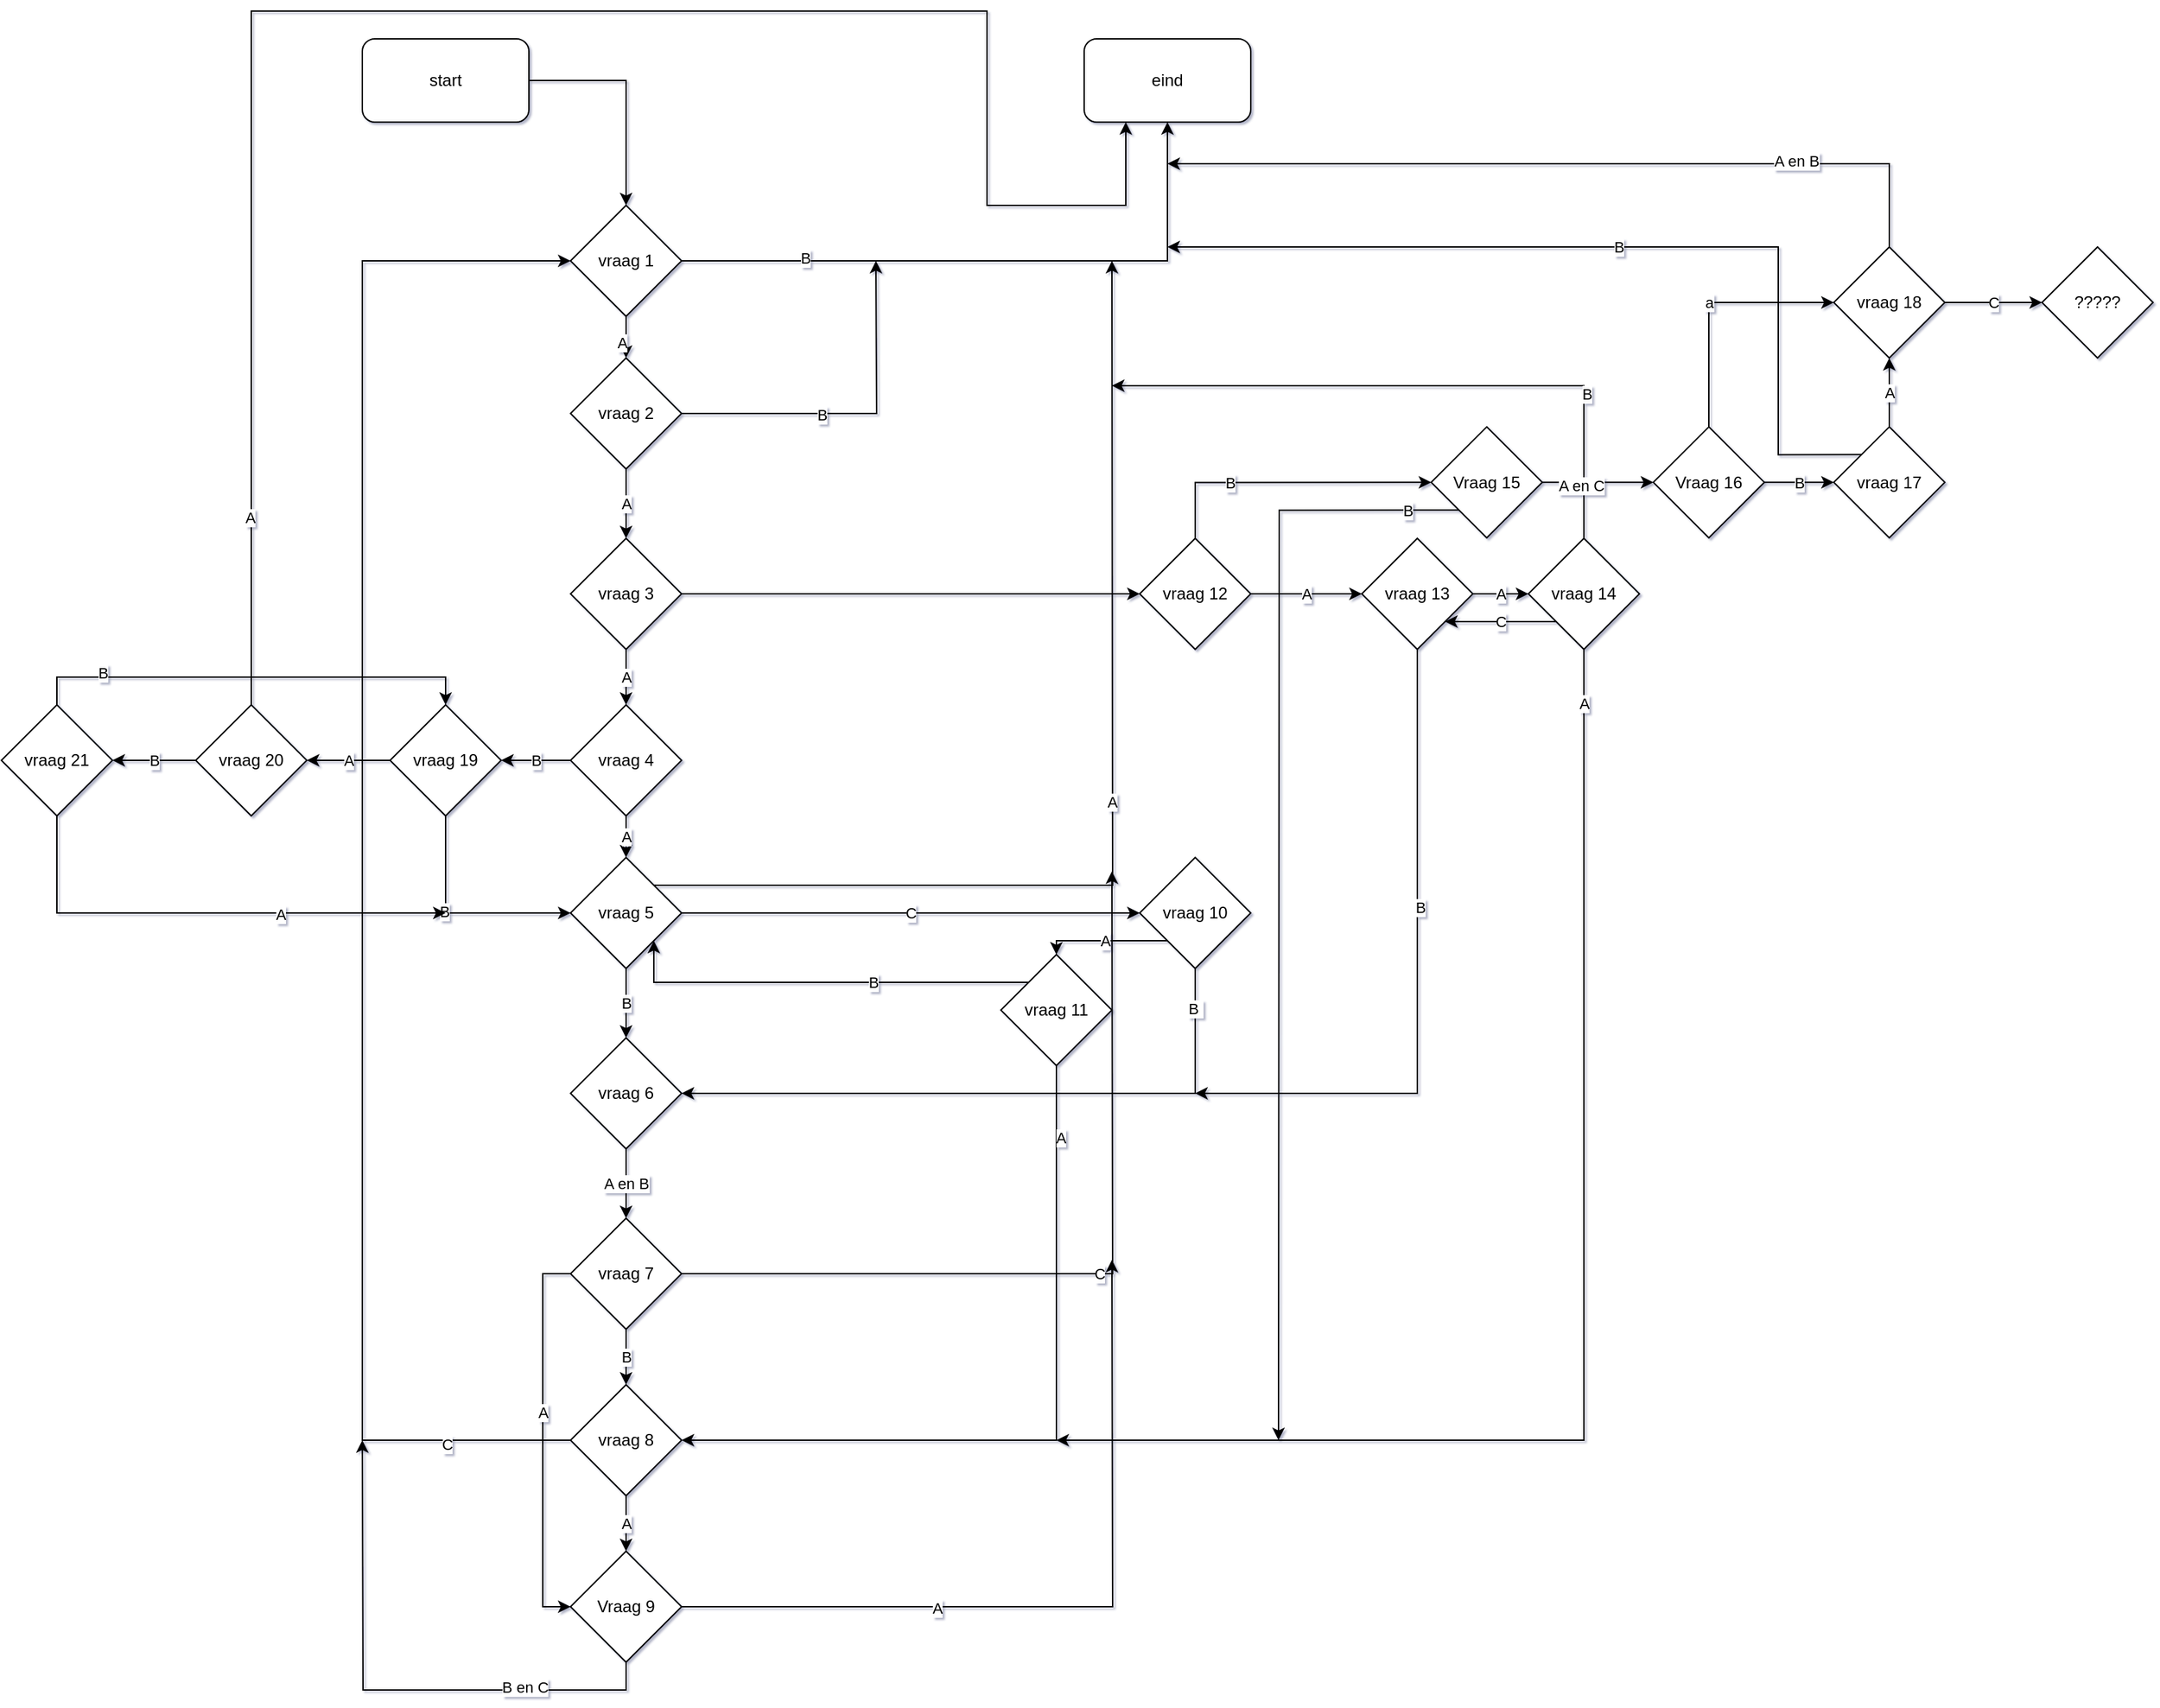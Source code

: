 <mxfile version="15.4.0" type="device"><diagram id="C5RBs43oDa-KdzZeNtuy" name="Page-1"><mxGraphModel dx="1609" dy="535" grid="1" gridSize="10" guides="1" tooltips="1" connect="1" arrows="1" fold="1" page="1" pageScale="1" pageWidth="827" pageHeight="1169" background="none" math="0" shadow="1"><root><mxCell id="WIyWlLk6GJQsqaUBKTNV-0"/><mxCell id="WIyWlLk6GJQsqaUBKTNV-1" parent="WIyWlLk6GJQsqaUBKTNV-0"/><mxCell id="klIayQuB5zYdszPpS-is-5" style="edgeStyle=orthogonalEdgeStyle;rounded=0;orthogonalLoop=1;jettySize=auto;html=1;" parent="WIyWlLk6GJQsqaUBKTNV-1" source="klIayQuB5zYdszPpS-is-2" target="klIayQuB5zYdszPpS-is-3" edge="1"><mxGeometry relative="1" as="geometry"/></mxCell><mxCell id="klIayQuB5zYdszPpS-is-14" value="A" style="edgeLabel;html=1;align=center;verticalAlign=middle;resizable=0;points=[];" parent="klIayQuB5zYdszPpS-is-5" vertex="1" connectable="0"><mxGeometry x="-0.258" y="-3" relative="1" as="geometry"><mxPoint as="offset"/></mxGeometry></mxCell><mxCell id="klIayQuB5zYdszPpS-is-13" style="edgeStyle=orthogonalEdgeStyle;rounded=0;orthogonalLoop=1;jettySize=auto;html=1;entryX=0.5;entryY=1;entryDx=0;entryDy=0;" parent="WIyWlLk6GJQsqaUBKTNV-1" source="klIayQuB5zYdszPpS-is-2" target="klIayQuB5zYdszPpS-is-12" edge="1"><mxGeometry relative="1" as="geometry"><mxPoint x="730" y="200" as="targetPoint"/></mxGeometry></mxCell><mxCell id="klIayQuB5zYdszPpS-is-15" value="B" style="edgeLabel;html=1;align=center;verticalAlign=middle;resizable=0;points=[];" parent="klIayQuB5zYdszPpS-is-13" vertex="1" connectable="0"><mxGeometry x="-0.611" y="2" relative="1" as="geometry"><mxPoint x="1" as="offset"/></mxGeometry></mxCell><mxCell id="klIayQuB5zYdszPpS-is-2" value="vraag 1" style="rhombus;whiteSpace=wrap;html=1;" parent="WIyWlLk6GJQsqaUBKTNV-1" vertex="1"><mxGeometry x="310" y="160" width="80" height="80" as="geometry"/></mxCell><mxCell id="klIayQuB5zYdszPpS-is-17" value="A" style="edgeStyle=orthogonalEdgeStyle;rounded=0;orthogonalLoop=1;jettySize=auto;html=1;exitX=0.5;exitY=1;exitDx=0;exitDy=0;entryX=0.5;entryY=0;entryDx=0;entryDy=0;" parent="WIyWlLk6GJQsqaUBKTNV-1" source="klIayQuB5zYdszPpS-is-3" target="klIayQuB5zYdszPpS-is-16" edge="1"><mxGeometry relative="1" as="geometry"/></mxCell><mxCell id="klIayQuB5zYdszPpS-is-26" style="edgeStyle=orthogonalEdgeStyle;rounded=0;orthogonalLoop=1;jettySize=auto;html=1;exitX=1;exitY=0.5;exitDx=0;exitDy=0;" parent="WIyWlLk6GJQsqaUBKTNV-1" source="klIayQuB5zYdszPpS-is-3" edge="1"><mxGeometry relative="1" as="geometry"><mxPoint x="530" y="200" as="targetPoint"/></mxGeometry></mxCell><mxCell id="klIayQuB5zYdszPpS-is-27" value="B" style="edgeLabel;html=1;align=center;verticalAlign=middle;resizable=0;points=[];" parent="klIayQuB5zYdszPpS-is-26" vertex="1" connectable="0"><mxGeometry x="-0.205" y="-1" relative="1" as="geometry"><mxPoint x="1" as="offset"/></mxGeometry></mxCell><mxCell id="klIayQuB5zYdszPpS-is-3" value="vraag 2" style="rhombus;whiteSpace=wrap;html=1;" parent="WIyWlLk6GJQsqaUBKTNV-1" vertex="1"><mxGeometry x="310" y="270" width="80" height="80" as="geometry"/></mxCell><mxCell id="klIayQuB5zYdszPpS-is-11" style="edgeStyle=orthogonalEdgeStyle;rounded=0;orthogonalLoop=1;jettySize=auto;html=1;entryX=0.5;entryY=0;entryDx=0;entryDy=0;" parent="WIyWlLk6GJQsqaUBKTNV-1" source="klIayQuB5zYdszPpS-is-10" target="klIayQuB5zYdszPpS-is-2" edge="1"><mxGeometry relative="1" as="geometry"><mxPoint x="360" y="70" as="targetPoint"/></mxGeometry></mxCell><mxCell id="klIayQuB5zYdszPpS-is-10" value="start" style="rounded=1;whiteSpace=wrap;html=1;" parent="WIyWlLk6GJQsqaUBKTNV-1" vertex="1"><mxGeometry x="160" y="40" width="120" height="60" as="geometry"/></mxCell><mxCell id="klIayQuB5zYdszPpS-is-12" value="eind" style="rounded=1;whiteSpace=wrap;html=1;" parent="WIyWlLk6GJQsqaUBKTNV-1" vertex="1"><mxGeometry x="680" y="40" width="120" height="60" as="geometry"/></mxCell><mxCell id="klIayQuB5zYdszPpS-is-22" value="A" style="edgeStyle=orthogonalEdgeStyle;rounded=0;orthogonalLoop=1;jettySize=auto;html=1;exitX=0.5;exitY=1;exitDx=0;exitDy=0;entryX=0.5;entryY=0;entryDx=0;entryDy=0;" parent="WIyWlLk6GJQsqaUBKTNV-1" source="klIayQuB5zYdszPpS-is-16" target="klIayQuB5zYdszPpS-is-21" edge="1"><mxGeometry relative="1" as="geometry"/></mxCell><mxCell id="klIayQuB5zYdszPpS-is-38" style="edgeStyle=orthogonalEdgeStyle;rounded=0;orthogonalLoop=1;jettySize=auto;html=1;exitX=1;exitY=0.5;exitDx=0;exitDy=0;" parent="WIyWlLk6GJQsqaUBKTNV-1" source="klIayQuB5zYdszPpS-is-16" target="klIayQuB5zYdszPpS-is-23" edge="1"><mxGeometry relative="1" as="geometry"/></mxCell><mxCell id="klIayQuB5zYdszPpS-is-16" value="vraag 3" style="rhombus;whiteSpace=wrap;html=1;" parent="WIyWlLk6GJQsqaUBKTNV-1" vertex="1"><mxGeometry x="310" y="400" width="80" height="80" as="geometry"/></mxCell><mxCell id="klIayQuB5zYdszPpS-is-32" value="A" style="edgeStyle=orthogonalEdgeStyle;rounded=0;orthogonalLoop=1;jettySize=auto;html=1;exitX=0.5;exitY=1;exitDx=0;exitDy=0;entryX=0.5;entryY=0;entryDx=0;entryDy=0;" parent="WIyWlLk6GJQsqaUBKTNV-1" source="klIayQuB5zYdszPpS-is-21" target="klIayQuB5zYdszPpS-is-31" edge="1"><mxGeometry relative="1" as="geometry"/></mxCell><mxCell id="xUyOjQVovjpnoQIMn6BD-15" value="B" style="edgeStyle=orthogonalEdgeStyle;rounded=0;orthogonalLoop=1;jettySize=auto;html=1;entryX=1;entryY=0.5;entryDx=0;entryDy=0;" edge="1" parent="WIyWlLk6GJQsqaUBKTNV-1" source="klIayQuB5zYdszPpS-is-21" target="xUyOjQVovjpnoQIMn6BD-14"><mxGeometry relative="1" as="geometry"/></mxCell><mxCell id="klIayQuB5zYdszPpS-is-21" value="vraag 4" style="rhombus;whiteSpace=wrap;html=1;" parent="WIyWlLk6GJQsqaUBKTNV-1" vertex="1"><mxGeometry x="310" y="520" width="80" height="80" as="geometry"/></mxCell><mxCell id="klIayQuB5zYdszPpS-is-67" value="A" style="edgeStyle=orthogonalEdgeStyle;rounded=0;orthogonalLoop=1;jettySize=auto;html=1;exitX=1;exitY=0.5;exitDx=0;exitDy=0;" parent="WIyWlLk6GJQsqaUBKTNV-1" source="klIayQuB5zYdszPpS-is-23" target="klIayQuB5zYdszPpS-is-68" edge="1"><mxGeometry relative="1" as="geometry"><mxPoint x="930.0" y="439.647" as="targetPoint"/></mxGeometry></mxCell><mxCell id="klIayQuB5zYdszPpS-is-71" value="B" style="edgeStyle=orthogonalEdgeStyle;rounded=0;orthogonalLoop=1;jettySize=auto;html=1;exitX=0.5;exitY=1;exitDx=0;exitDy=0;entryX=0;entryY=0.5;entryDx=0;entryDy=0;" parent="WIyWlLk6GJQsqaUBKTNV-1" source="klIayQuB5zYdszPpS-is-23" target="klIayQuB5zYdszPpS-is-70" edge="1"><mxGeometry relative="1" as="geometry"><Array as="points"><mxPoint x="760" y="360"/></Array></mxGeometry></mxCell><mxCell id="klIayQuB5zYdszPpS-is-23" value="vraag 12" style="rhombus;whiteSpace=wrap;html=1;" parent="WIyWlLk6GJQsqaUBKTNV-1" vertex="1"><mxGeometry x="720" y="400" width="80" height="80" as="geometry"/></mxCell><mxCell id="klIayQuB5zYdszPpS-is-36" value="B" style="edgeStyle=orthogonalEdgeStyle;rounded=0;orthogonalLoop=1;jettySize=auto;html=1;exitX=0.5;exitY=1;exitDx=0;exitDy=0;entryX=0.5;entryY=0;entryDx=0;entryDy=0;" parent="WIyWlLk6GJQsqaUBKTNV-1" source="klIayQuB5zYdszPpS-is-31" target="klIayQuB5zYdszPpS-is-33" edge="1"><mxGeometry relative="1" as="geometry"/></mxCell><mxCell id="klIayQuB5zYdszPpS-is-37" value="C" style="edgeStyle=orthogonalEdgeStyle;rounded=0;orthogonalLoop=1;jettySize=auto;html=1;exitX=1;exitY=0.5;exitDx=0;exitDy=0;" parent="WIyWlLk6GJQsqaUBKTNV-1" source="klIayQuB5zYdszPpS-is-31" target="klIayQuB5zYdszPpS-is-34" edge="1"><mxGeometry relative="1" as="geometry"/></mxCell><mxCell id="klIayQuB5zYdszPpS-is-39" value="A" style="edgeStyle=orthogonalEdgeStyle;rounded=0;orthogonalLoop=1;jettySize=auto;html=1;exitX=1;exitY=0;exitDx=0;exitDy=0;" parent="WIyWlLk6GJQsqaUBKTNV-1" source="klIayQuB5zYdszPpS-is-31" edge="1"><mxGeometry relative="1" as="geometry"><mxPoint x="700" y="200" as="targetPoint"/></mxGeometry></mxCell><mxCell id="klIayQuB5zYdszPpS-is-31" value="vraag 5" style="rhombus;whiteSpace=wrap;html=1;" parent="WIyWlLk6GJQsqaUBKTNV-1" vertex="1"><mxGeometry x="310" y="630" width="80" height="80" as="geometry"/></mxCell><mxCell id="klIayQuB5zYdszPpS-is-41" value="A en B" style="edgeStyle=orthogonalEdgeStyle;rounded=0;orthogonalLoop=1;jettySize=auto;html=1;exitX=0.5;exitY=1;exitDx=0;exitDy=0;entryX=0.5;entryY=0;entryDx=0;entryDy=0;" parent="WIyWlLk6GJQsqaUBKTNV-1" source="klIayQuB5zYdszPpS-is-33" target="klIayQuB5zYdszPpS-is-40" edge="1"><mxGeometry relative="1" as="geometry"/></mxCell><mxCell id="klIayQuB5zYdszPpS-is-33" value="vraag 6" style="rhombus;whiteSpace=wrap;html=1;" parent="WIyWlLk6GJQsqaUBKTNV-1" vertex="1"><mxGeometry x="310" y="760" width="80" height="80" as="geometry"/></mxCell><mxCell id="klIayQuB5zYdszPpS-is-58" value="B&amp;nbsp;" style="edgeStyle=orthogonalEdgeStyle;rounded=0;orthogonalLoop=1;jettySize=auto;html=1;exitX=0.5;exitY=1;exitDx=0;exitDy=0;entryX=1;entryY=0.5;entryDx=0;entryDy=0;" parent="WIyWlLk6GJQsqaUBKTNV-1" source="klIayQuB5zYdszPpS-is-34" target="klIayQuB5zYdszPpS-is-33" edge="1"><mxGeometry x="-0.87" relative="1" as="geometry"><mxPoint x="759.941" y="800" as="targetPoint"/><mxPoint y="-1" as="offset"/></mxGeometry></mxCell><mxCell id="klIayQuB5zYdszPpS-is-62" value="A" style="edgeStyle=orthogonalEdgeStyle;rounded=0;orthogonalLoop=1;jettySize=auto;html=1;exitX=0;exitY=1;exitDx=0;exitDy=0;entryX=0.5;entryY=0;entryDx=0;entryDy=0;" parent="WIyWlLk6GJQsqaUBKTNV-1" source="klIayQuB5zYdszPpS-is-34" target="klIayQuB5zYdszPpS-is-61" edge="1"><mxGeometry relative="1" as="geometry"><Array as="points"><mxPoint x="660" y="690"/></Array></mxGeometry></mxCell><mxCell id="klIayQuB5zYdszPpS-is-34" value="vraag 10" style="rhombus;whiteSpace=wrap;html=1;" parent="WIyWlLk6GJQsqaUBKTNV-1" vertex="1"><mxGeometry x="720" y="630" width="80" height="80" as="geometry"/></mxCell><mxCell id="klIayQuB5zYdszPpS-is-42" value="C" style="edgeStyle=orthogonalEdgeStyle;rounded=0;orthogonalLoop=1;jettySize=auto;html=1;exitX=1;exitY=0.5;exitDx=0;exitDy=0;" parent="WIyWlLk6GJQsqaUBKTNV-1" source="klIayQuB5zYdszPpS-is-40" edge="1"><mxGeometry relative="1" as="geometry"><mxPoint x="700" y="640" as="targetPoint"/></mxGeometry></mxCell><mxCell id="klIayQuB5zYdszPpS-is-44" value="B" style="edgeStyle=orthogonalEdgeStyle;rounded=0;orthogonalLoop=1;jettySize=auto;html=1;exitX=0.5;exitY=1;exitDx=0;exitDy=0;" parent="WIyWlLk6GJQsqaUBKTNV-1" source="klIayQuB5zYdszPpS-is-40" target="klIayQuB5zYdszPpS-is-43" edge="1"><mxGeometry relative="1" as="geometry"/></mxCell><mxCell id="klIayQuB5zYdszPpS-is-47" value="A" style="edgeStyle=orthogonalEdgeStyle;rounded=0;orthogonalLoop=1;jettySize=auto;html=1;exitX=0;exitY=0.5;exitDx=0;exitDy=0;entryX=0;entryY=0.5;entryDx=0;entryDy=0;" parent="WIyWlLk6GJQsqaUBKTNV-1" source="klIayQuB5zYdszPpS-is-40" target="klIayQuB5zYdszPpS-is-45" edge="1"><mxGeometry x="-0.143" relative="1" as="geometry"><mxPoint x="240" y="1170" as="targetPoint"/><mxPoint as="offset"/></mxGeometry></mxCell><mxCell id="klIayQuB5zYdszPpS-is-40" value="vraag 7" style="rhombus;whiteSpace=wrap;html=1;" parent="WIyWlLk6GJQsqaUBKTNV-1" vertex="1"><mxGeometry x="310" y="890" width="80" height="80" as="geometry"/></mxCell><mxCell id="klIayQuB5zYdszPpS-is-48" value="A" style="edgeStyle=orthogonalEdgeStyle;rounded=0;orthogonalLoop=1;jettySize=auto;html=1;exitX=0.5;exitY=1;exitDx=0;exitDy=0;" parent="WIyWlLk6GJQsqaUBKTNV-1" source="klIayQuB5zYdszPpS-is-43" target="klIayQuB5zYdszPpS-is-45" edge="1"><mxGeometry relative="1" as="geometry"/></mxCell><mxCell id="klIayQuB5zYdszPpS-is-51" style="edgeStyle=orthogonalEdgeStyle;rounded=0;orthogonalLoop=1;jettySize=auto;html=1;exitX=0;exitY=0.5;exitDx=0;exitDy=0;entryX=0;entryY=0.5;entryDx=0;entryDy=0;" parent="WIyWlLk6GJQsqaUBKTNV-1" source="klIayQuB5zYdszPpS-is-43" target="klIayQuB5zYdszPpS-is-2" edge="1"><mxGeometry relative="1" as="geometry"><mxPoint x="160" y="200" as="targetPoint"/><Array as="points"><mxPoint x="160" y="1050"/><mxPoint x="160" y="200"/></Array></mxGeometry></mxCell><mxCell id="klIayQuB5zYdszPpS-is-53" value="C" style="edgeLabel;html=1;align=center;verticalAlign=middle;resizable=0;points=[];" parent="klIayQuB5zYdszPpS-is-51" vertex="1" connectable="0"><mxGeometry x="-0.843" y="3" relative="1" as="geometry"><mxPoint x="1" as="offset"/></mxGeometry></mxCell><mxCell id="klIayQuB5zYdszPpS-is-43" value="vraag 8" style="rhombus;whiteSpace=wrap;html=1;" parent="WIyWlLk6GJQsqaUBKTNV-1" vertex="1"><mxGeometry x="310" y="1010" width="80" height="80" as="geometry"/></mxCell><mxCell id="klIayQuB5zYdszPpS-is-54" style="edgeStyle=orthogonalEdgeStyle;rounded=0;orthogonalLoop=1;jettySize=auto;html=1;exitX=0.5;exitY=1;exitDx=0;exitDy=0;" parent="WIyWlLk6GJQsqaUBKTNV-1" source="klIayQuB5zYdszPpS-is-45" edge="1"><mxGeometry relative="1" as="geometry"><mxPoint x="160" y="1050" as="targetPoint"/></mxGeometry></mxCell><mxCell id="klIayQuB5zYdszPpS-is-55" value="B en C" style="edgeLabel;html=1;align=center;verticalAlign=middle;resizable=0;points=[];" parent="klIayQuB5zYdszPpS-is-54" vertex="1" connectable="0"><mxGeometry x="-0.52" y="-2" relative="1" as="geometry"><mxPoint as="offset"/></mxGeometry></mxCell><mxCell id="klIayQuB5zYdszPpS-is-56" style="edgeStyle=orthogonalEdgeStyle;rounded=0;orthogonalLoop=1;jettySize=auto;html=1;exitX=1;exitY=0.5;exitDx=0;exitDy=0;" parent="WIyWlLk6GJQsqaUBKTNV-1" source="klIayQuB5zYdszPpS-is-45" edge="1"><mxGeometry relative="1" as="geometry"><mxPoint x="700" y="920" as="targetPoint"/></mxGeometry></mxCell><mxCell id="klIayQuB5zYdszPpS-is-57" value="A" style="edgeLabel;html=1;align=center;verticalAlign=middle;resizable=0;points=[];" parent="klIayQuB5zYdszPpS-is-56" vertex="1" connectable="0"><mxGeometry x="-0.347" y="-1" relative="1" as="geometry"><mxPoint x="1" as="offset"/></mxGeometry></mxCell><mxCell id="klIayQuB5zYdszPpS-is-45" value="Vraag 9" style="rhombus;whiteSpace=wrap;html=1;" parent="WIyWlLk6GJQsqaUBKTNV-1" vertex="1"><mxGeometry x="310" y="1130" width="80" height="80" as="geometry"/></mxCell><mxCell id="klIayQuB5zYdszPpS-is-63" style="edgeStyle=orthogonalEdgeStyle;rounded=0;orthogonalLoop=1;jettySize=auto;html=1;exitX=0;exitY=0;exitDx=0;exitDy=0;entryX=1;entryY=1;entryDx=0;entryDy=0;" parent="WIyWlLk6GJQsqaUBKTNV-1" source="klIayQuB5zYdszPpS-is-61" target="klIayQuB5zYdszPpS-is-31" edge="1"><mxGeometry relative="1" as="geometry"><Array as="points"><mxPoint x="370" y="720"/></Array></mxGeometry></mxCell><mxCell id="klIayQuB5zYdszPpS-is-64" value="B" style="edgeLabel;html=1;align=center;verticalAlign=middle;resizable=0;points=[];" parent="klIayQuB5zYdszPpS-is-63" vertex="1" connectable="0"><mxGeometry x="-0.254" relative="1" as="geometry"><mxPoint as="offset"/></mxGeometry></mxCell><mxCell id="klIayQuB5zYdszPpS-is-65" style="edgeStyle=orthogonalEdgeStyle;rounded=0;orthogonalLoop=1;jettySize=auto;html=1;exitX=0.5;exitY=1;exitDx=0;exitDy=0;entryX=1;entryY=0.5;entryDx=0;entryDy=0;" parent="WIyWlLk6GJQsqaUBKTNV-1" source="klIayQuB5zYdszPpS-is-61" target="klIayQuB5zYdszPpS-is-43" edge="1"><mxGeometry relative="1" as="geometry"><mxPoint x="659.941" y="1060" as="targetPoint"/></mxGeometry></mxCell><mxCell id="klIayQuB5zYdszPpS-is-66" value="A" style="edgeLabel;html=1;align=center;verticalAlign=middle;resizable=0;points=[];" parent="klIayQuB5zYdszPpS-is-65" vertex="1" connectable="0"><mxGeometry x="-0.81" y="3" relative="1" as="geometry"><mxPoint as="offset"/></mxGeometry></mxCell><mxCell id="klIayQuB5zYdszPpS-is-61" value="vraag 11" style="rhombus;whiteSpace=wrap;html=1;" parent="WIyWlLk6GJQsqaUBKTNV-1" vertex="1"><mxGeometry x="620" y="700" width="80" height="80" as="geometry"/></mxCell><mxCell id="klIayQuB5zYdszPpS-is-73" value="A" style="edgeStyle=orthogonalEdgeStyle;rounded=0;orthogonalLoop=1;jettySize=auto;html=1;exitX=1;exitY=0.5;exitDx=0;exitDy=0;entryX=0;entryY=0.5;entryDx=0;entryDy=0;" parent="WIyWlLk6GJQsqaUBKTNV-1" source="klIayQuB5zYdszPpS-is-68" target="klIayQuB5zYdszPpS-is-72" edge="1"><mxGeometry relative="1" as="geometry"/></mxCell><mxCell id="klIayQuB5zYdszPpS-is-74" style="edgeStyle=orthogonalEdgeStyle;rounded=0;orthogonalLoop=1;jettySize=auto;html=1;exitX=0.5;exitY=1;exitDx=0;exitDy=0;" parent="WIyWlLk6GJQsqaUBKTNV-1" source="klIayQuB5zYdszPpS-is-68" edge="1"><mxGeometry relative="1" as="geometry"><mxPoint x="760" y="800" as="targetPoint"/><Array as="points"><mxPoint x="920" y="800"/></Array></mxGeometry></mxCell><mxCell id="klIayQuB5zYdszPpS-is-75" value="B" style="edgeLabel;html=1;align=center;verticalAlign=middle;resizable=0;points=[];" parent="klIayQuB5zYdszPpS-is-74" vertex="1" connectable="0"><mxGeometry x="-0.227" y="2" relative="1" as="geometry"><mxPoint as="offset"/></mxGeometry></mxCell><mxCell id="klIayQuB5zYdszPpS-is-68" value="vraag 13" style="rhombus;whiteSpace=wrap;html=1;" parent="WIyWlLk6GJQsqaUBKTNV-1" vertex="1"><mxGeometry x="880.0" y="399.997" width="80" height="80" as="geometry"/></mxCell><mxCell id="klIayQuB5zYdszPpS-is-83" value="" style="edgeStyle=orthogonalEdgeStyle;rounded=0;orthogonalLoop=1;jettySize=auto;html=1;" parent="WIyWlLk6GJQsqaUBKTNV-1" source="klIayQuB5zYdszPpS-is-70" target="klIayQuB5zYdszPpS-is-82" edge="1"><mxGeometry relative="1" as="geometry"/></mxCell><mxCell id="klIayQuB5zYdszPpS-is-85" style="edgeStyle=orthogonalEdgeStyle;rounded=0;orthogonalLoop=1;jettySize=auto;html=1;exitX=0;exitY=1;exitDx=0;exitDy=0;" parent="WIyWlLk6GJQsqaUBKTNV-1" source="klIayQuB5zYdszPpS-is-70" edge="1"><mxGeometry relative="1" as="geometry"><mxPoint x="820" y="1050" as="targetPoint"/></mxGeometry></mxCell><mxCell id="klIayQuB5zYdszPpS-is-86" value="B" style="edgeLabel;html=1;align=center;verticalAlign=middle;resizable=0;points=[];" parent="klIayQuB5zYdszPpS-is-85" vertex="1" connectable="0"><mxGeometry x="-0.904" relative="1" as="geometry"><mxPoint x="1" as="offset"/></mxGeometry></mxCell><mxCell id="klIayQuB5zYdszPpS-is-70" value="Vraag 15" style="rhombus;whiteSpace=wrap;html=1;" parent="WIyWlLk6GJQsqaUBKTNV-1" vertex="1"><mxGeometry x="930" y="319.65" width="80" height="80" as="geometry"/></mxCell><mxCell id="klIayQuB5zYdszPpS-is-77" style="edgeStyle=orthogonalEdgeStyle;rounded=0;orthogonalLoop=1;jettySize=auto;html=1;exitX=0.5;exitY=0;exitDx=0;exitDy=0;" parent="WIyWlLk6GJQsqaUBKTNV-1" source="klIayQuB5zYdszPpS-is-72" edge="1"><mxGeometry relative="1" as="geometry"><mxPoint x="700" y="290" as="targetPoint"/><Array as="points"><mxPoint x="1040" y="290"/></Array></mxGeometry></mxCell><mxCell id="klIayQuB5zYdszPpS-is-80" value="B" style="edgeLabel;html=1;align=center;verticalAlign=middle;resizable=0;points=[];" parent="klIayQuB5zYdszPpS-is-77" vertex="1" connectable="0"><mxGeometry x="-0.538" y="-2" relative="1" as="geometry"><mxPoint as="offset"/></mxGeometry></mxCell><mxCell id="klIayQuB5zYdszPpS-is-84" value="A en C" style="edgeLabel;html=1;align=center;verticalAlign=middle;resizable=0;points=[];" parent="klIayQuB5zYdszPpS-is-77" vertex="1" connectable="0"><mxGeometry x="-0.831" y="4" relative="1" as="geometry"><mxPoint x="2" as="offset"/></mxGeometry></mxCell><mxCell id="klIayQuB5zYdszPpS-is-78" style="edgeStyle=orthogonalEdgeStyle;rounded=0;orthogonalLoop=1;jettySize=auto;html=1;exitX=0.5;exitY=1;exitDx=0;exitDy=0;" parent="WIyWlLk6GJQsqaUBKTNV-1" source="klIayQuB5zYdszPpS-is-72" edge="1"><mxGeometry relative="1" as="geometry"><mxPoint x="660" y="1050" as="targetPoint"/><Array as="points"><mxPoint x="1040" y="1050"/></Array></mxGeometry></mxCell><mxCell id="klIayQuB5zYdszPpS-is-79" value="A" style="edgeLabel;html=1;align=center;verticalAlign=middle;resizable=0;points=[];" parent="klIayQuB5zYdszPpS-is-78" vertex="1" connectable="0"><mxGeometry x="-0.919" relative="1" as="geometry"><mxPoint as="offset"/></mxGeometry></mxCell><mxCell id="klIayQuB5zYdszPpS-is-81" value="C" style="edgeStyle=orthogonalEdgeStyle;rounded=0;orthogonalLoop=1;jettySize=auto;html=1;exitX=0;exitY=1;exitDx=0;exitDy=0;entryX=1;entryY=1;entryDx=0;entryDy=0;" parent="WIyWlLk6GJQsqaUBKTNV-1" source="klIayQuB5zYdszPpS-is-72" target="klIayQuB5zYdszPpS-is-68" edge="1"><mxGeometry relative="1" as="geometry"/></mxCell><mxCell id="klIayQuB5zYdszPpS-is-72" value="vraag 14" style="rhombus;whiteSpace=wrap;html=1;" parent="WIyWlLk6GJQsqaUBKTNV-1" vertex="1"><mxGeometry x="1000" y="400" width="80" height="80" as="geometry"/></mxCell><mxCell id="xUyOjQVovjpnoQIMn6BD-5" value="B" style="edgeStyle=orthogonalEdgeStyle;rounded=0;orthogonalLoop=1;jettySize=auto;html=1;exitX=1;exitY=0.5;exitDx=0;exitDy=0;entryX=0;entryY=0.5;entryDx=0;entryDy=0;" edge="1" parent="WIyWlLk6GJQsqaUBKTNV-1" source="klIayQuB5zYdszPpS-is-82" target="xUyOjQVovjpnoQIMn6BD-0"><mxGeometry relative="1" as="geometry"/></mxCell><mxCell id="xUyOjQVovjpnoQIMn6BD-6" value="a" style="edgeStyle=orthogonalEdgeStyle;rounded=0;orthogonalLoop=1;jettySize=auto;html=1;entryX=0;entryY=0.5;entryDx=0;entryDy=0;" edge="1" parent="WIyWlLk6GJQsqaUBKTNV-1" source="klIayQuB5zYdszPpS-is-82" target="xUyOjQVovjpnoQIMn6BD-1"><mxGeometry relative="1" as="geometry"><mxPoint x="1150" y="220" as="targetPoint"/><Array as="points"><mxPoint x="1130" y="230"/></Array></mxGeometry></mxCell><mxCell id="klIayQuB5zYdszPpS-is-82" value="Vraag 16" style="rhombus;whiteSpace=wrap;html=1;" parent="WIyWlLk6GJQsqaUBKTNV-1" vertex="1"><mxGeometry x="1090" y="319.65" width="80" height="80" as="geometry"/></mxCell><mxCell id="xUyOjQVovjpnoQIMn6BD-4" value="A" style="edgeStyle=orthogonalEdgeStyle;rounded=0;orthogonalLoop=1;jettySize=auto;html=1;exitX=0.5;exitY=0;exitDx=0;exitDy=0;" edge="1" parent="WIyWlLk6GJQsqaUBKTNV-1" source="xUyOjQVovjpnoQIMn6BD-0" target="xUyOjQVovjpnoQIMn6BD-1"><mxGeometry relative="1" as="geometry"><Array as="points"><mxPoint x="1260" y="300"/><mxPoint x="1260" y="300"/></Array></mxGeometry></mxCell><mxCell id="xUyOjQVovjpnoQIMn6BD-7" value="B" style="edgeStyle=orthogonalEdgeStyle;rounded=0;orthogonalLoop=1;jettySize=auto;html=1;exitX=0;exitY=0;exitDx=0;exitDy=0;" edge="1" parent="WIyWlLk6GJQsqaUBKTNV-1" source="xUyOjQVovjpnoQIMn6BD-0"><mxGeometry relative="1" as="geometry"><mxPoint x="740" y="190" as="targetPoint"/><Array as="points"><mxPoint x="1180" y="340"/><mxPoint x="1180" y="190"/></Array></mxGeometry></mxCell><mxCell id="xUyOjQVovjpnoQIMn6BD-0" value="vraag 17" style="rhombus;whiteSpace=wrap;html=1;" vertex="1" parent="WIyWlLk6GJQsqaUBKTNV-1"><mxGeometry x="1220" y="319.65" width="80" height="80" as="geometry"/></mxCell><mxCell id="xUyOjQVovjpnoQIMn6BD-10" style="edgeStyle=orthogonalEdgeStyle;rounded=0;orthogonalLoop=1;jettySize=auto;html=1;" edge="1" parent="WIyWlLk6GJQsqaUBKTNV-1" source="xUyOjQVovjpnoQIMn6BD-1"><mxGeometry relative="1" as="geometry"><mxPoint x="740" y="130" as="targetPoint"/><Array as="points"><mxPoint x="1260" y="130"/></Array></mxGeometry></mxCell><mxCell id="xUyOjQVovjpnoQIMn6BD-11" value="A en B" style="edgeLabel;html=1;align=center;verticalAlign=middle;resizable=0;points=[];" vertex="1" connectable="0" parent="xUyOjQVovjpnoQIMn6BD-10"><mxGeometry x="-0.562" y="-2" relative="1" as="geometry"><mxPoint as="offset"/></mxGeometry></mxCell><mxCell id="xUyOjQVovjpnoQIMn6BD-13" value="C" style="edgeStyle=orthogonalEdgeStyle;rounded=0;orthogonalLoop=1;jettySize=auto;html=1;exitX=1;exitY=0.5;exitDx=0;exitDy=0;" edge="1" parent="WIyWlLk6GJQsqaUBKTNV-1" source="xUyOjQVovjpnoQIMn6BD-1" target="xUyOjQVovjpnoQIMn6BD-12"><mxGeometry relative="1" as="geometry"/></mxCell><mxCell id="xUyOjQVovjpnoQIMn6BD-1" value="vraag 18" style="rhombus;whiteSpace=wrap;html=1;" vertex="1" parent="WIyWlLk6GJQsqaUBKTNV-1"><mxGeometry x="1220" y="190" width="80" height="80" as="geometry"/></mxCell><mxCell id="xUyOjQVovjpnoQIMn6BD-12" value="?????" style="rhombus;whiteSpace=wrap;html=1;" vertex="1" parent="WIyWlLk6GJQsqaUBKTNV-1"><mxGeometry x="1370" y="190" width="80" height="80" as="geometry"/></mxCell><mxCell id="xUyOjQVovjpnoQIMn6BD-17" value="A" style="edgeStyle=orthogonalEdgeStyle;rounded=0;orthogonalLoop=1;jettySize=auto;html=1;exitX=0;exitY=0.5;exitDx=0;exitDy=0;" edge="1" parent="WIyWlLk6GJQsqaUBKTNV-1" source="xUyOjQVovjpnoQIMn6BD-14" target="xUyOjQVovjpnoQIMn6BD-16"><mxGeometry relative="1" as="geometry"/></mxCell><mxCell id="xUyOjQVovjpnoQIMn6BD-18" style="edgeStyle=orthogonalEdgeStyle;rounded=0;orthogonalLoop=1;jettySize=auto;html=1;entryX=0;entryY=0.5;entryDx=0;entryDy=0;" edge="1" parent="WIyWlLk6GJQsqaUBKTNV-1" source="xUyOjQVovjpnoQIMn6BD-14" target="klIayQuB5zYdszPpS-is-31"><mxGeometry relative="1" as="geometry"><mxPoint x="220" y="680" as="targetPoint"/><Array as="points"><mxPoint x="220" y="670"/></Array></mxGeometry></mxCell><mxCell id="xUyOjQVovjpnoQIMn6BD-19" value="B" style="edgeLabel;html=1;align=center;verticalAlign=middle;resizable=0;points=[];" vertex="1" connectable="0" parent="xUyOjQVovjpnoQIMn6BD-18"><mxGeometry x="-0.142" y="-1" relative="1" as="geometry"><mxPoint as="offset"/></mxGeometry></mxCell><mxCell id="xUyOjQVovjpnoQIMn6BD-14" value="vraag 19" style="rhombus;whiteSpace=wrap;html=1;" vertex="1" parent="WIyWlLk6GJQsqaUBKTNV-1"><mxGeometry x="180" y="520" width="80" height="80" as="geometry"/></mxCell><mxCell id="xUyOjQVovjpnoQIMn6BD-20" style="edgeStyle=orthogonalEdgeStyle;rounded=0;orthogonalLoop=1;jettySize=auto;html=1;entryX=0.25;entryY=1;entryDx=0;entryDy=0;" edge="1" parent="WIyWlLk6GJQsqaUBKTNV-1" source="xUyOjQVovjpnoQIMn6BD-16" target="klIayQuB5zYdszPpS-is-12"><mxGeometry relative="1" as="geometry"><mxPoint x="80" y="10" as="targetPoint"/><Array as="points"><mxPoint x="80" y="20"/><mxPoint x="610" y="20"/><mxPoint x="610" y="160"/><mxPoint x="710" y="160"/></Array></mxGeometry></mxCell><mxCell id="xUyOjQVovjpnoQIMn6BD-21" value="A" style="edgeLabel;html=1;align=center;verticalAlign=middle;resizable=0;points=[];" vertex="1" connectable="0" parent="xUyOjQVovjpnoQIMn6BD-20"><mxGeometry x="-0.797" y="1" relative="1" as="geometry"><mxPoint as="offset"/></mxGeometry></mxCell><mxCell id="xUyOjQVovjpnoQIMn6BD-23" value="B" style="edgeStyle=orthogonalEdgeStyle;rounded=0;orthogonalLoop=1;jettySize=auto;html=1;entryX=1;entryY=0.5;entryDx=0;entryDy=0;" edge="1" parent="WIyWlLk6GJQsqaUBKTNV-1" source="xUyOjQVovjpnoQIMn6BD-16" target="xUyOjQVovjpnoQIMn6BD-22"><mxGeometry relative="1" as="geometry"/></mxCell><mxCell id="xUyOjQVovjpnoQIMn6BD-16" value="vraag 20" style="rhombus;whiteSpace=wrap;html=1;" vertex="1" parent="WIyWlLk6GJQsqaUBKTNV-1"><mxGeometry x="40" y="520" width="80" height="80" as="geometry"/></mxCell><mxCell id="xUyOjQVovjpnoQIMn6BD-24" style="edgeStyle=orthogonalEdgeStyle;rounded=0;orthogonalLoop=1;jettySize=auto;html=1;entryX=0.5;entryY=0;entryDx=0;entryDy=0;" edge="1" parent="WIyWlLk6GJQsqaUBKTNV-1" source="xUyOjQVovjpnoQIMn6BD-22" target="xUyOjQVovjpnoQIMn6BD-14"><mxGeometry relative="1" as="geometry"><mxPoint x="-60" y="480" as="targetPoint"/><Array as="points"><mxPoint x="-60" y="500"/><mxPoint x="220" y="500"/></Array></mxGeometry></mxCell><mxCell id="xUyOjQVovjpnoQIMn6BD-25" value="B" style="edgeLabel;html=1;align=center;verticalAlign=middle;resizable=0;points=[];" vertex="1" connectable="0" parent="xUyOjQVovjpnoQIMn6BD-24"><mxGeometry x="-0.673" y="3" relative="1" as="geometry"><mxPoint as="offset"/></mxGeometry></mxCell><mxCell id="xUyOjQVovjpnoQIMn6BD-26" style="edgeStyle=orthogonalEdgeStyle;rounded=0;orthogonalLoop=1;jettySize=auto;html=1;" edge="1" parent="WIyWlLk6GJQsqaUBKTNV-1" source="xUyOjQVovjpnoQIMn6BD-22"><mxGeometry relative="1" as="geometry"><mxPoint x="220" y="670" as="targetPoint"/><Array as="points"><mxPoint x="-60" y="670"/></Array></mxGeometry></mxCell><mxCell id="xUyOjQVovjpnoQIMn6BD-27" value="A" style="edgeLabel;html=1;align=center;verticalAlign=middle;resizable=0;points=[];" vertex="1" connectable="0" parent="xUyOjQVovjpnoQIMn6BD-26"><mxGeometry x="0.316" y="-1" relative="1" as="geometry"><mxPoint as="offset"/></mxGeometry></mxCell><mxCell id="xUyOjQVovjpnoQIMn6BD-22" value="vraag 21" style="rhombus;whiteSpace=wrap;html=1;" vertex="1" parent="WIyWlLk6GJQsqaUBKTNV-1"><mxGeometry x="-100" y="520" width="80" height="80" as="geometry"/></mxCell></root></mxGraphModel></diagram></mxfile>
